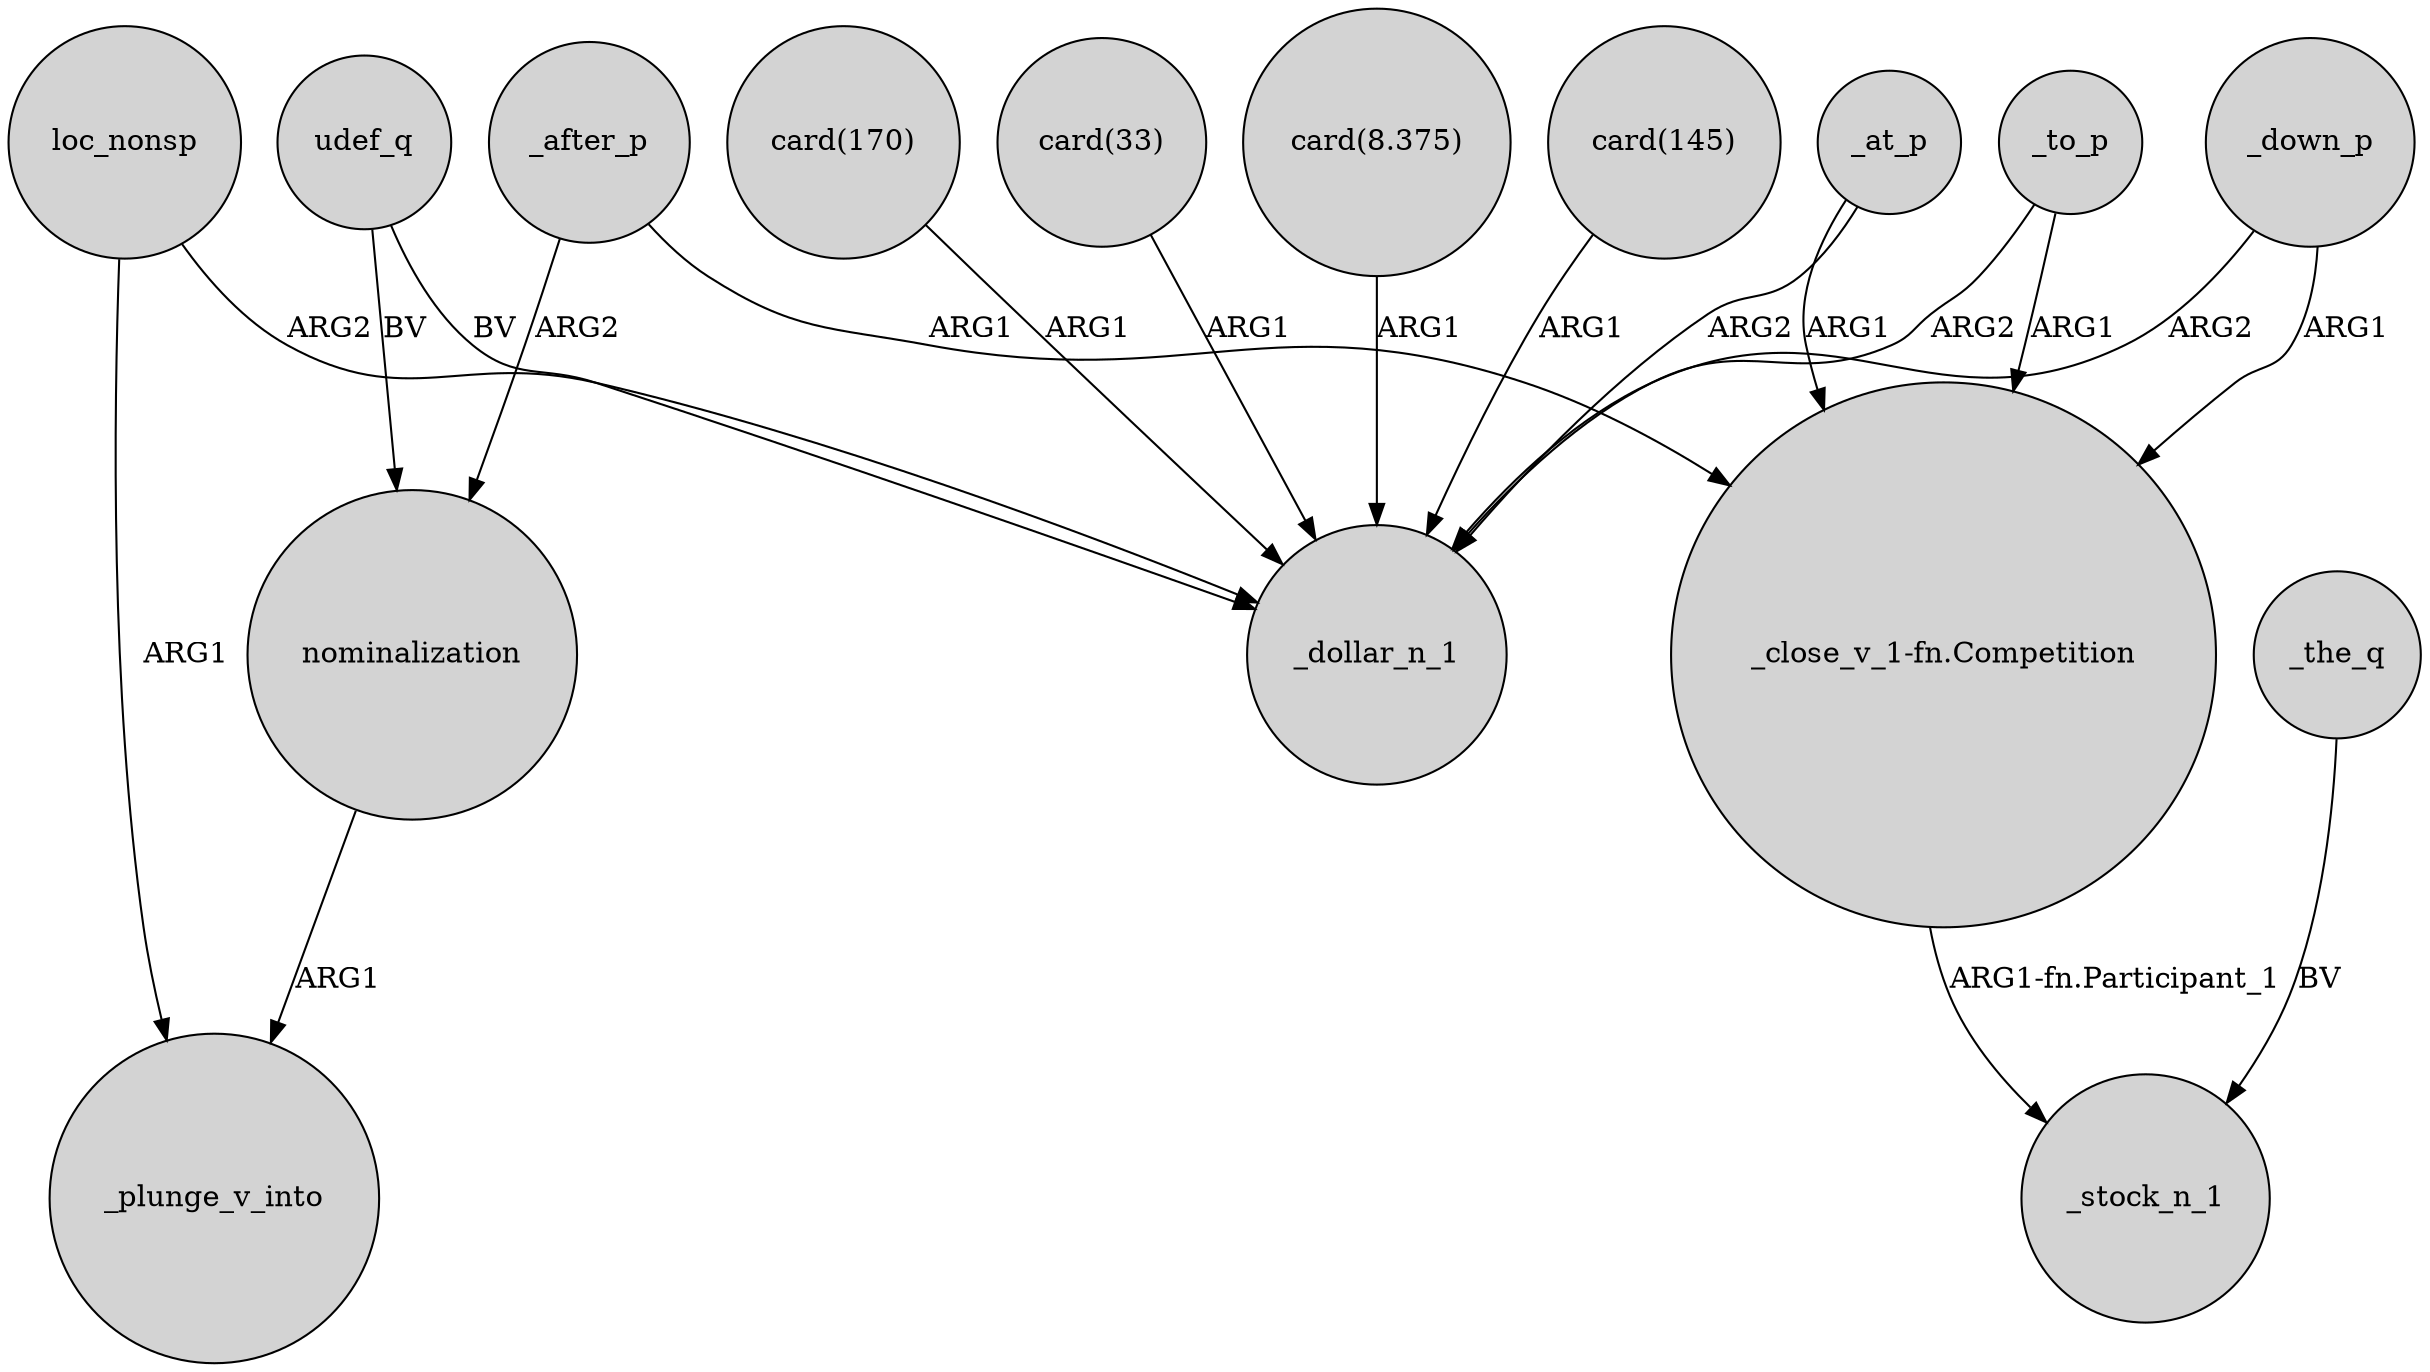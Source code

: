 digraph {
	node [shape=circle style=filled]
	"card(145)" -> _dollar_n_1 [label=ARG1]
	_after_p -> "_close_v_1-fn.Competition" [label=ARG1]
	loc_nonsp -> _dollar_n_1 [label=ARG2]
	_at_p -> "_close_v_1-fn.Competition" [label=ARG1]
	"_close_v_1-fn.Competition" -> _stock_n_1 [label="ARG1-fn.Participant_1"]
	udef_q -> nominalization [label=BV]
	_down_p -> "_close_v_1-fn.Competition" [label=ARG1]
	"card(170)" -> _dollar_n_1 [label=ARG1]
	_to_p -> _dollar_n_1 [label=ARG2]
	_after_p -> nominalization [label=ARG2]
	"card(33)" -> _dollar_n_1 [label=ARG1]
	_the_q -> _stock_n_1 [label=BV]
	_at_p -> _dollar_n_1 [label=ARG2]
	_to_p -> "_close_v_1-fn.Competition" [label=ARG1]
	udef_q -> _dollar_n_1 [label=BV]
	nominalization -> _plunge_v_into [label=ARG1]
	"card(8.375)" -> _dollar_n_1 [label=ARG1]
	loc_nonsp -> _plunge_v_into [label=ARG1]
	_down_p -> _dollar_n_1 [label=ARG2]
}
